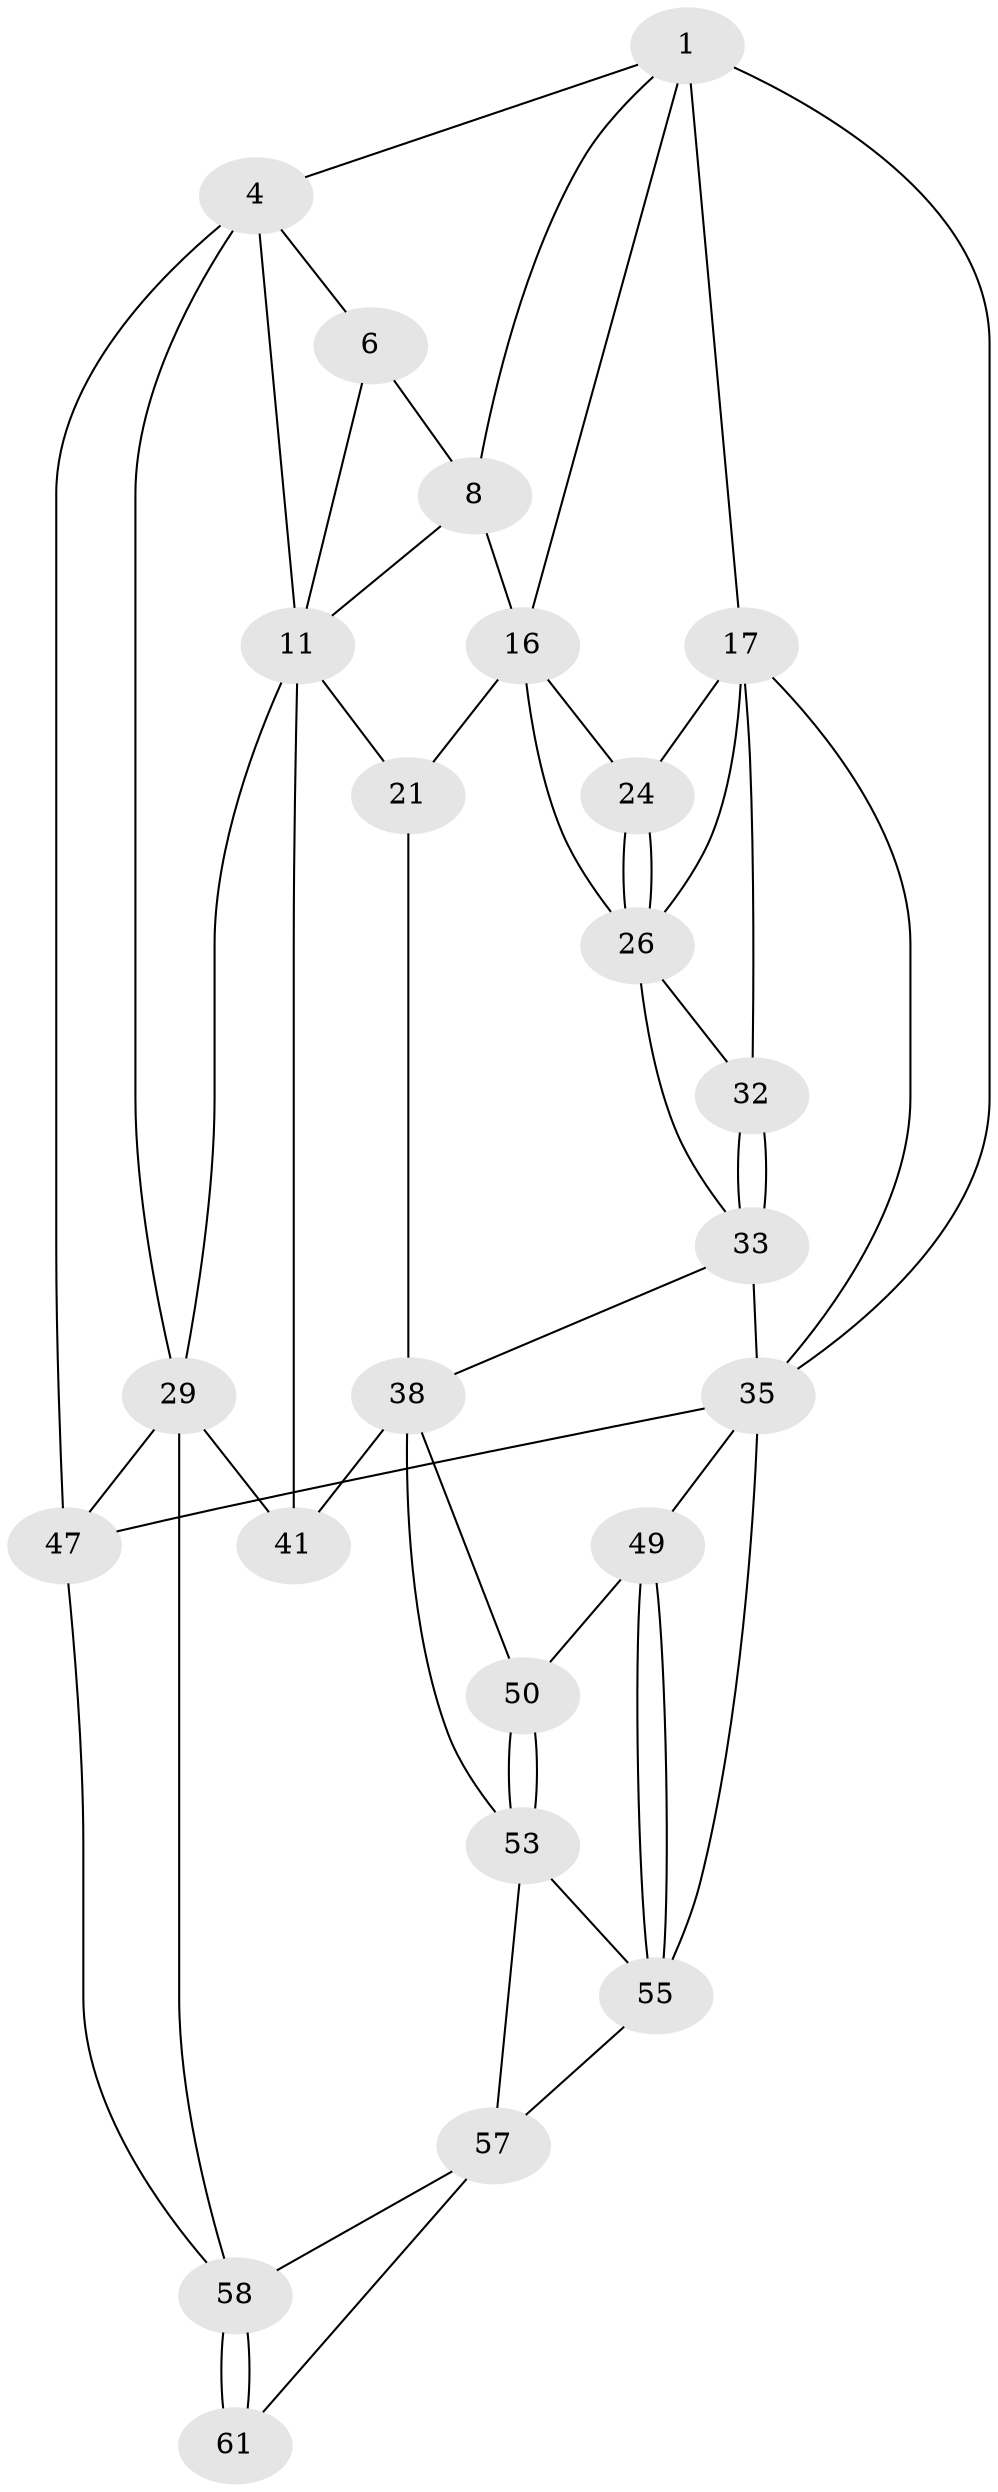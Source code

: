 // original degree distribution, {3: 0.03225806451612903, 4: 0.2903225806451613, 6: 0.25806451612903225, 5: 0.41935483870967744}
// Generated by graph-tools (version 1.1) at 2025/21/03/04/25 18:21:15]
// undirected, 24 vertices, 54 edges
graph export_dot {
graph [start="1"]
  node [color=gray90,style=filled];
  1 [pos="+0.46418136763314666+0",super="+2+7"];
  4 [pos="+0+0",super="+5+25"];
  6 [pos="+0.194705428092737+0",super="+9"];
  8 [pos="+0.4047158822514873+0.09783042512970565",super="+13"];
  11 [pos="+0.1805250503259429+0.22628281967023092",super="+14"];
  16 [pos="+0.5059427519689234+0.23597736058945934",super="+19"];
  17 [pos="+1+0.22941872631555388",super="+31+18"];
  21 [pos="+0.28675259026256855+0.5359105606920034"];
  24 [pos="+0.6023077728907144+0.32024100485733104"];
  26 [pos="+0.5503455397768307+0.44161123380336537",super="+27+30"];
  29 [pos="+0+0.4960148398683953",super="+44"];
  32 [pos="+0.7391165471524338+0.498184242283388"];
  33 [pos="+0.7339426565448511+0.6310823983888145",super="+34"];
  35 [pos="+1+0.5671829081803174",super="+36+37"];
  38 [pos="+0.7187488629244971+0.658900119597397",super="+39"];
  41 [pos="+0.13917335872077657+0.8279470398767765",super="+42"];
  47 [pos="+0+1"];
  49 [pos="+0.834868000542396+0.800697946996851"];
  50 [pos="+0.8028738300054795+0.7843761227183293"];
  53 [pos="+0.7335752688104518+0.8971363340860263",super="+54"];
  55 [pos="+0.9529122375725781+1",super="+56"];
  57 [pos="+0.43281414964559495+0.8667245720737523",super="+62"];
  58 [pos="+0.16994928795293676+0.8946716923397537",super="+59"];
  61 [pos="+0.22302182193050024+1"];
  1 -- 17 [weight=2];
  1 -- 4;
  1 -- 8;
  1 -- 16;
  1 -- 35;
  4 -- 47;
  4 -- 11;
  4 -- 6;
  4 -- 29;
  6 -- 8;
  6 -- 11;
  8 -- 16;
  8 -- 11;
  11 -- 21;
  11 -- 41;
  11 -- 29;
  16 -- 24;
  16 -- 26;
  16 -- 21;
  17 -- 32;
  17 -- 35;
  17 -- 24;
  17 -- 26;
  21 -- 38;
  24 -- 26;
  24 -- 26;
  26 -- 33;
  26 -- 32;
  29 -- 41 [weight=2];
  29 -- 47;
  29 -- 58;
  32 -- 33;
  32 -- 33;
  33 -- 35;
  33 -- 38;
  35 -- 49;
  35 -- 47;
  35 -- 55;
  38 -- 50;
  38 -- 41;
  38 -- 53;
  47 -- 58;
  49 -- 50;
  49 -- 55;
  49 -- 55;
  50 -- 53;
  50 -- 53;
  53 -- 57;
  53 -- 55;
  55 -- 57;
  57 -- 58;
  57 -- 61;
  58 -- 61 [weight=2];
  58 -- 61;
}
